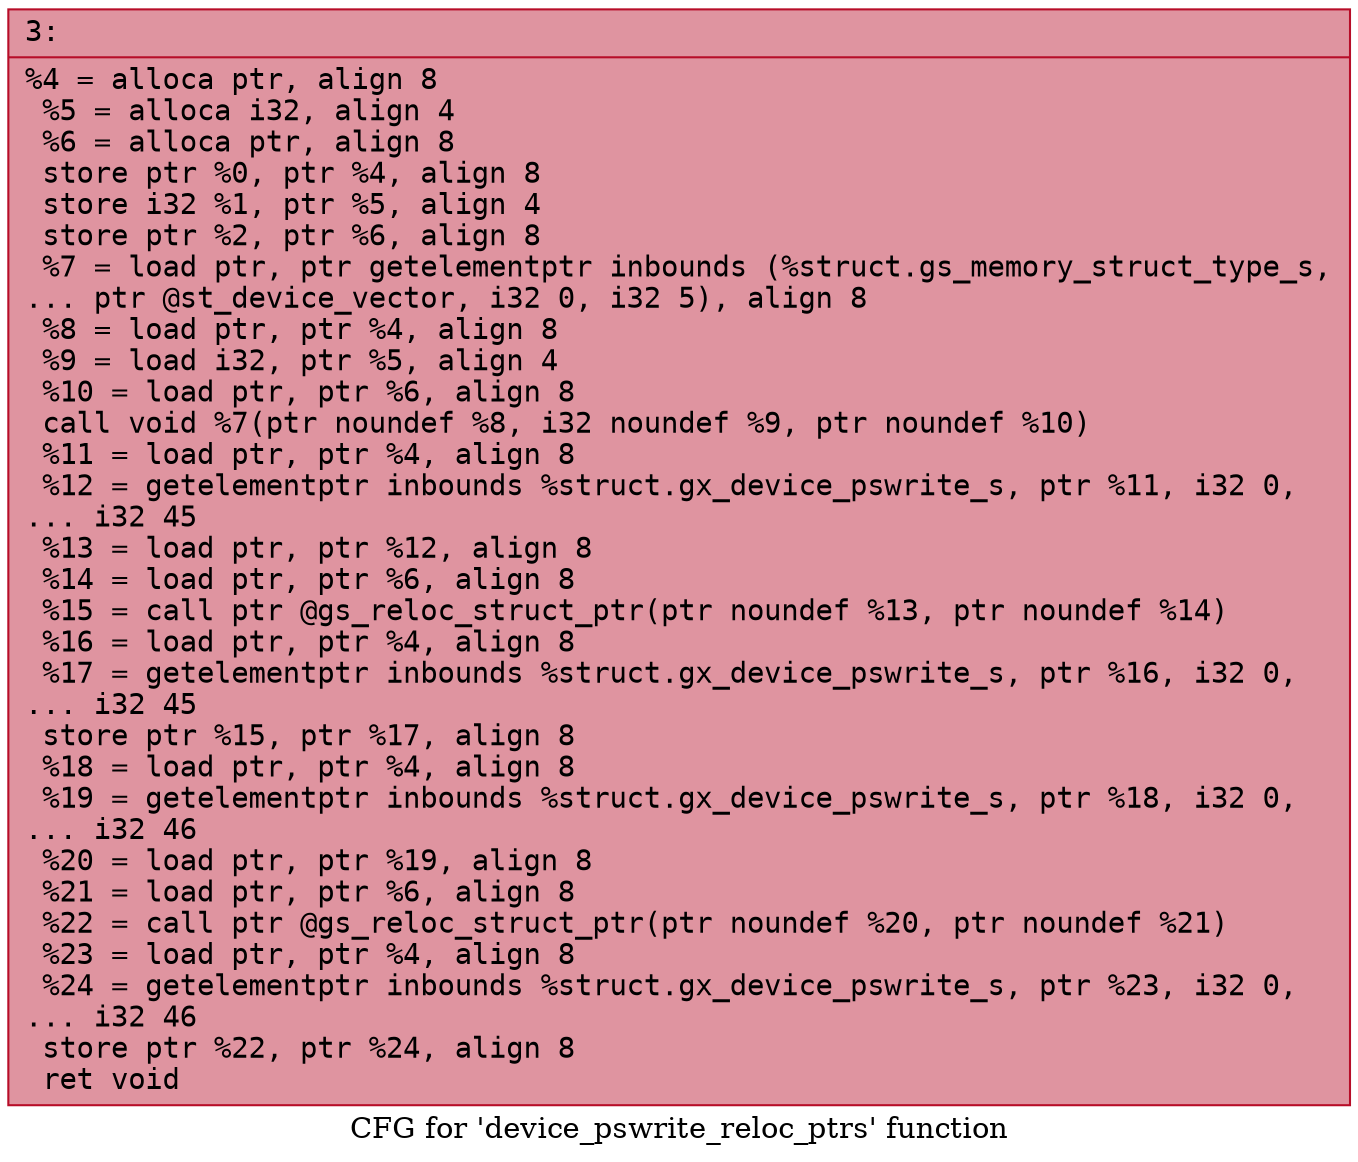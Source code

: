 digraph "CFG for 'device_pswrite_reloc_ptrs' function" {
	label="CFG for 'device_pswrite_reloc_ptrs' function";

	Node0x600002864d70 [shape=record,color="#b70d28ff", style=filled, fillcolor="#b70d2870" fontname="Courier",label="{3:\l|  %4 = alloca ptr, align 8\l  %5 = alloca i32, align 4\l  %6 = alloca ptr, align 8\l  store ptr %0, ptr %4, align 8\l  store i32 %1, ptr %5, align 4\l  store ptr %2, ptr %6, align 8\l  %7 = load ptr, ptr getelementptr inbounds (%struct.gs_memory_struct_type_s,\l... ptr @st_device_vector, i32 0, i32 5), align 8\l  %8 = load ptr, ptr %4, align 8\l  %9 = load i32, ptr %5, align 4\l  %10 = load ptr, ptr %6, align 8\l  call void %7(ptr noundef %8, i32 noundef %9, ptr noundef %10)\l  %11 = load ptr, ptr %4, align 8\l  %12 = getelementptr inbounds %struct.gx_device_pswrite_s, ptr %11, i32 0,\l... i32 45\l  %13 = load ptr, ptr %12, align 8\l  %14 = load ptr, ptr %6, align 8\l  %15 = call ptr @gs_reloc_struct_ptr(ptr noundef %13, ptr noundef %14)\l  %16 = load ptr, ptr %4, align 8\l  %17 = getelementptr inbounds %struct.gx_device_pswrite_s, ptr %16, i32 0,\l... i32 45\l  store ptr %15, ptr %17, align 8\l  %18 = load ptr, ptr %4, align 8\l  %19 = getelementptr inbounds %struct.gx_device_pswrite_s, ptr %18, i32 0,\l... i32 46\l  %20 = load ptr, ptr %19, align 8\l  %21 = load ptr, ptr %6, align 8\l  %22 = call ptr @gs_reloc_struct_ptr(ptr noundef %20, ptr noundef %21)\l  %23 = load ptr, ptr %4, align 8\l  %24 = getelementptr inbounds %struct.gx_device_pswrite_s, ptr %23, i32 0,\l... i32 46\l  store ptr %22, ptr %24, align 8\l  ret void\l}"];
}
